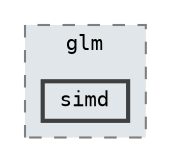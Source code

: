 digraph "C:/Users/s239074/Documents/ogl_renderer/thirdparty/glm/simd"
{
 // LATEX_PDF_SIZE
  bgcolor="transparent";
  edge [fontname=Terminal,fontsize=10,labelfontname=Helvetica,labelfontsize=10];
  node [fontname=Terminal,fontsize=10,shape=box,height=0.2,width=0.4];
  compound=true
  subgraph clusterdir_799a97583de5de6f52952a140c0046c8 {
    graph [ bgcolor="#e0e6e9", pencolor="grey50", label="glm", fontname=Terminal,fontsize=10 style="filled,dashed", URL="dir_799a97583de5de6f52952a140c0046c8.html",tooltip=""]
  dir_8704e9eefae75e3bffae8808aeeb0035 [label="simd", fillcolor="#e0e6e9", color="grey25", style="filled,bold", URL="dir_8704e9eefae75e3bffae8808aeeb0035.html",tooltip=""];
  }
}

